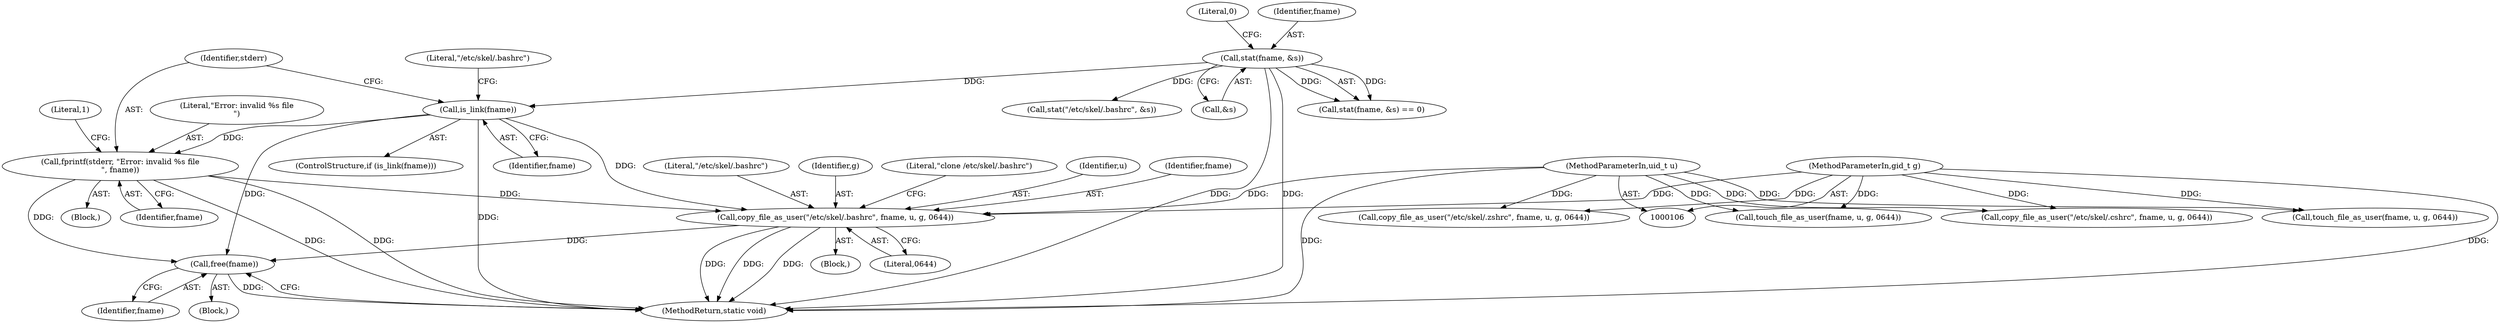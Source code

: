 digraph "0_firejail_903fd8a0789ca3cc3c21d84cd0282481515592ef_1@API" {
"1000275" [label="(Call,copy_file_as_user(\"/etc/skel/.bashrc\", fname, u, g, 0644))"];
"1000258" [label="(Call,is_link(fname))"];
"1000251" [label="(Call,stat(fname, &s))"];
"1000261" [label="(Call,fprintf(stderr, \"Error: invalid %s file\n\", fname))"];
"1000108" [label="(MethodParameterIn,uid_t u)"];
"1000109" [label="(MethodParameterIn,gid_t g)"];
"1000283" [label="(Call,free(fname))"];
"1000153" [label="(Call,copy_file_as_user(\"/etc/skel/.zshrc\", fname, u, g, 0644))"];
"1000285" [label="(MethodReturn,static void)"];
"1000258" [label="(Call,is_link(fname))"];
"1000266" [label="(Literal,1)"];
"1000274" [label="(Block,)"];
"1000163" [label="(Call,touch_file_as_user(fname, u, g, 0644))"];
"1000284" [label="(Identifier,fname)"];
"1000278" [label="(Identifier,u)"];
"1000277" [label="(Identifier,fname)"];
"1000283" [label="(Call,free(fname))"];
"1000262" [label="(Identifier,stderr)"];
"1000225" [label="(Call,touch_file_as_user(fname, u, g, 0644))"];
"1000275" [label="(Call,copy_file_as_user(\"/etc/skel/.bashrc\", fname, u, g, 0644))"];
"1000276" [label="(Literal,\"/etc/skel/.bashrc\")"];
"1000215" [label="(Call,copy_file_as_user(\"/etc/skel/.cshrc\", fname, u, g, 0644))"];
"1000263" [label="(Literal,\"Error: invalid %s file\n\")"];
"1000280" [label="(Literal,0644)"];
"1000251" [label="(Call,stat(fname, &s))"];
"1000257" [label="(ControlStructure,if (is_link(fname)))"];
"1000270" [label="(Literal,\"/etc/skel/.bashrc\")"];
"1000260" [label="(Block,)"];
"1000259" [label="(Identifier,fname)"];
"1000279" [label="(Identifier,g)"];
"1000236" [label="(Block,)"];
"1000264" [label="(Identifier,fname)"];
"1000250" [label="(Call,stat(fname, &s) == 0)"];
"1000269" [label="(Call,stat(\"/etc/skel/.bashrc\", &s))"];
"1000261" [label="(Call,fprintf(stderr, \"Error: invalid %s file\n\", fname))"];
"1000253" [label="(Call,&s)"];
"1000109" [label="(MethodParameterIn,gid_t g)"];
"1000255" [label="(Literal,0)"];
"1000108" [label="(MethodParameterIn,uid_t u)"];
"1000252" [label="(Identifier,fname)"];
"1000282" [label="(Literal,\"clone /etc/skel/.bashrc\")"];
"1000275" -> "1000274"  [label="AST: "];
"1000275" -> "1000280"  [label="CFG: "];
"1000276" -> "1000275"  [label="AST: "];
"1000277" -> "1000275"  [label="AST: "];
"1000278" -> "1000275"  [label="AST: "];
"1000279" -> "1000275"  [label="AST: "];
"1000280" -> "1000275"  [label="AST: "];
"1000282" -> "1000275"  [label="CFG: "];
"1000275" -> "1000285"  [label="DDG: "];
"1000275" -> "1000285"  [label="DDG: "];
"1000275" -> "1000285"  [label="DDG: "];
"1000258" -> "1000275"  [label="DDG: "];
"1000261" -> "1000275"  [label="DDG: "];
"1000108" -> "1000275"  [label="DDG: "];
"1000109" -> "1000275"  [label="DDG: "];
"1000275" -> "1000283"  [label="DDG: "];
"1000258" -> "1000257"  [label="AST: "];
"1000258" -> "1000259"  [label="CFG: "];
"1000259" -> "1000258"  [label="AST: "];
"1000262" -> "1000258"  [label="CFG: "];
"1000270" -> "1000258"  [label="CFG: "];
"1000258" -> "1000285"  [label="DDG: "];
"1000251" -> "1000258"  [label="DDG: "];
"1000258" -> "1000261"  [label="DDG: "];
"1000258" -> "1000283"  [label="DDG: "];
"1000251" -> "1000250"  [label="AST: "];
"1000251" -> "1000253"  [label="CFG: "];
"1000252" -> "1000251"  [label="AST: "];
"1000253" -> "1000251"  [label="AST: "];
"1000255" -> "1000251"  [label="CFG: "];
"1000251" -> "1000285"  [label="DDG: "];
"1000251" -> "1000285"  [label="DDG: "];
"1000251" -> "1000250"  [label="DDG: "];
"1000251" -> "1000250"  [label="DDG: "];
"1000251" -> "1000269"  [label="DDG: "];
"1000261" -> "1000260"  [label="AST: "];
"1000261" -> "1000264"  [label="CFG: "];
"1000262" -> "1000261"  [label="AST: "];
"1000263" -> "1000261"  [label="AST: "];
"1000264" -> "1000261"  [label="AST: "];
"1000266" -> "1000261"  [label="CFG: "];
"1000261" -> "1000285"  [label="DDG: "];
"1000261" -> "1000285"  [label="DDG: "];
"1000261" -> "1000283"  [label="DDG: "];
"1000108" -> "1000106"  [label="AST: "];
"1000108" -> "1000285"  [label="DDG: "];
"1000108" -> "1000153"  [label="DDG: "];
"1000108" -> "1000163"  [label="DDG: "];
"1000108" -> "1000215"  [label="DDG: "];
"1000108" -> "1000225"  [label="DDG: "];
"1000109" -> "1000106"  [label="AST: "];
"1000109" -> "1000285"  [label="DDG: "];
"1000109" -> "1000153"  [label="DDG: "];
"1000109" -> "1000163"  [label="DDG: "];
"1000109" -> "1000215"  [label="DDG: "];
"1000109" -> "1000225"  [label="DDG: "];
"1000283" -> "1000236"  [label="AST: "];
"1000283" -> "1000284"  [label="CFG: "];
"1000284" -> "1000283"  [label="AST: "];
"1000285" -> "1000283"  [label="CFG: "];
"1000283" -> "1000285"  [label="DDG: "];
}

